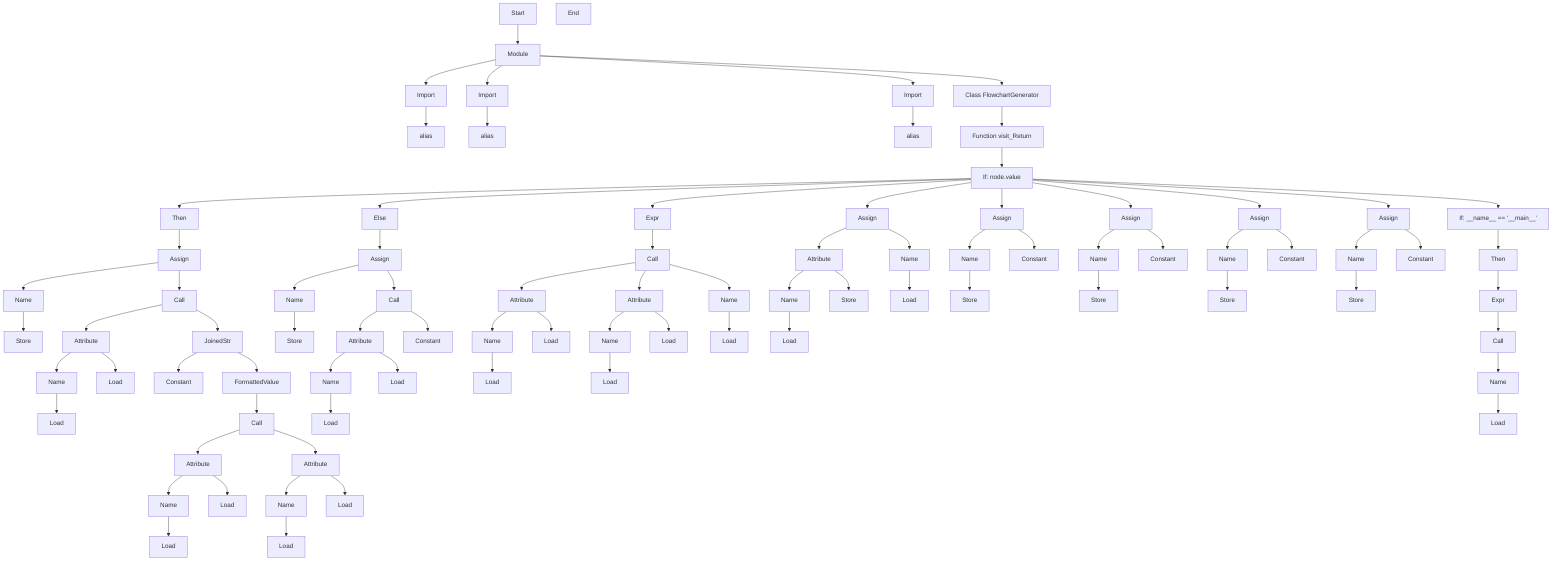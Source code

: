 flowchart TD
Start["Start"]
node1["Module"]
Start --> node1
node2["Import"]
node1 --> node2
node3["alias"]
node2 --> node3
node4["Import"]
node1 --> node4
node5["alias"]
node4 --> node5
node6["Import"]
node1 --> node6
node7["alias"]
node6 --> node7
node8["Class FlowchartGenerator"]
node1 --> node8
node9["Function visit_Return"]
node8 --> node9
node10["If: node.value"]
node9 --> node10
node11["Then"]
node10 --> node11
node12["Assign"]
node11 --> node12
node13["Name"]
node12 --> node13
node14["Store"]
node13 --> node14
node15["Call"]
node12 --> node15
node16["Attribute"]
node15 --> node16
node17["Name"]
node16 --> node17
node18["Load"]
node17 --> node18
node19["Load"]
node16 --> node19
node20["JoinedStr"]
node15 --> node20
node21["Constant"]
node20 --> node21
node22["FormattedValue"]
node20 --> node22
node23["Call"]
node22 --> node23
node24["Attribute"]
node23 --> node24
node25["Name"]
node24 --> node25
node26["Load"]
node25 --> node26
node27["Load"]
node24 --> node27
node28["Attribute"]
node23 --> node28
node29["Name"]
node28 --> node29
node30["Load"]
node29 --> node30
node31["Load"]
node28 --> node31
node32["Else"]
node10 --> node32
node33["Assign"]
node32 --> node33
node34["Name"]
node33 --> node34
node35["Store"]
node34 --> node35
node36["Call"]
node33 --> node36
node37["Attribute"]
node36 --> node37
node38["Name"]
node37 --> node38
node39["Load"]
node38 --> node39
node40["Load"]
node37 --> node40
node41["Constant"]
node36 --> node41
node42["Expr"]
node10 --> node42
node43["Call"]
node42 --> node43
node44["Attribute"]
node43 --> node44
node45["Name"]
node44 --> node45
node46["Load"]
node45 --> node46
node47["Load"]
node44 --> node47
node48["Attribute"]
node43 --> node48
node49["Name"]
node48 --> node49
node50["Load"]
node49 --> node50
node51["Load"]
node48 --> node51
node52["Name"]
node43 --> node52
node53["Load"]
node52 --> node53
node54["Assign"]
node10 --> node54
node55["Attribute"]
node54 --> node55
node56["Name"]
node55 --> node56
node57["Load"]
node56 --> node57
node58["Store"]
node55 --> node58
node59["Name"]
node54 --> node59
node60["Load"]
node59 --> node60
node61["Assign"]
node10 --> node61
node62["Name"]
node61 --> node62
node63["Store"]
node62 --> node63
node64["Constant"]
node61 --> node64
node65["Assign"]
node10 --> node65
node66["Name"]
node65 --> node66
node67["Store"]
node66 --> node67
node68["Constant"]
node65 --> node68
node69["Assign"]
node10 --> node69
node70["Name"]
node69 --> node70
node71["Store"]
node70 --> node71
node72["Constant"]
node69 --> node72
node73["Assign"]
node10 --> node73
node74["Name"]
node73 --> node74
node75["Store"]
node74 --> node75
node76["Constant"]
node73 --> node76
node77["If: __name__ == '__main__'"]
node10 --> node77
node78["Then"]
node77 --> node78
node79["Expr"]
node78 --> node79
node80["Call"]
node79 --> node80
node81["Name"]
node80 --> node81
node82["Load"]
node81 --> node82
End["End"]